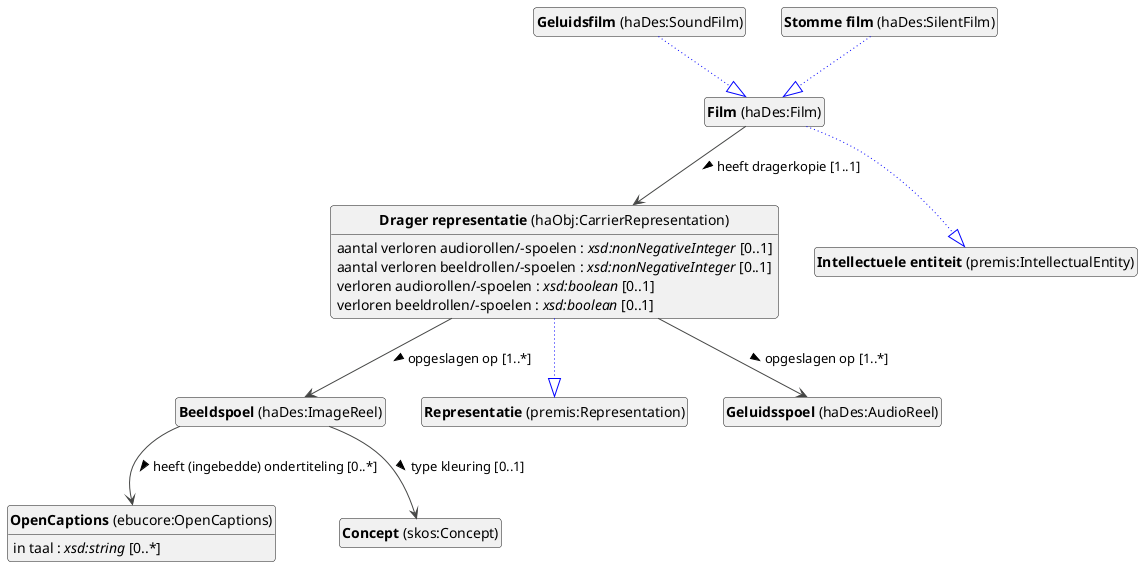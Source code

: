 @startuml
!theme vibrant
skinparam classFontSize 14
!define LIGHTORANGE
skinparam componentStyle uml2
skinparam wrapMessageWidth 1000
skinparam wrapWidth 1000
' skinparam ArrowColor #Maroon
' Remove shadows
skinparam shadowing false
'skinparam linetype polyline
skinparam ArrowMessageAlignment left
top to bottom direction


class "<b>OpenCaptions</b> (ebucore:OpenCaptions)" as ebucore_OpenCaptions [[#ebucore%3AOpenCaptions]]
class "<b>Beeldspoel</b> (haDes:ImageReel)" as haDes_ImageReel [[#haDes%3AImageReel]]
class "<b>Concept</b> (skos:Concept)" as skos_Concept [[../../terms/nl#skos%3AConcept]]
class "<b>Drager representatie</b> (haObj:CarrierRepresentation)" as haObj_CarrierRepresentation [[../../audiovisual/nl#haObj%3ACarrierRepresentation]]
class "<b>Representatie</b> (premis:Representation)" as premis_Representation [[#premis%3ARepresentation]]
class "<b>Film</b> (haDes:Film)" as haDes_Film [[#haDes%3AFilm]]
class "<b>Intellectuele entiteit</b> (premis:IntellectualEntity)" as premis_IntellectualEntity [[#premis%3AIntellectualEntity]]
class "<b>Geluidsfilm</b> (haDes:SoundFilm)" as haDes_SoundFilm [[#haDes%3ASoundFilm]]
class "<b>Film</b> (haDes:Film)" as haDes_Film [[#haDes%3AFilm]]
class "<b>Geluidsspoel</b> (haDes:AudioReel)" as haDes_AudioReel [[#haDes%3AAudioReel]]
class "<b>Stomme film</b> (haDes:SilentFilm)" as haDes_SilentFilm [[#haDes%3ASilentFilm]]
class "<b>Film</b> (haDes:Film)" as haDes_Film [[#haDes%3AFilm]]


ebucore_OpenCaptions : in taal : <i>xsd:string</i> [0..*]



haDes_ImageReel --> ebucore_OpenCaptions :heeft (ingebedde) ondertiteling [0..*]  > 
haDes_ImageReel --> skos_Concept :type kleuring [0..1]  > 



haObj_CarrierRepresentation --|> premis_Representation #blue;line.dotted;text:blue

haObj_CarrierRepresentation : aantal (film)rollen/-spoelen : <i>xsd:nonNegativeInteger</i> [0..1]
haObj_CarrierRepresentation : aantal verloren audiorollen/-spoelen : <i>xsd:nonNegativeInteger</i> [0..1]
haObj_CarrierRepresentation : aantal verloren beeldrollen/-spoelen : <i>xsd:nonNegativeInteger</i> [0..1]
haObj_CarrierRepresentation : verloren audiorollen/-spoelen : <i>xsd:boolean</i> [0..1]
haObj_CarrierRepresentation : verloren beeldrollen/-spoelen : <i>xsd:boolean</i> [0..1]
haObj_CarrierRepresentation --> haDes_AudioReel :opgeslagen op [1..*]  > 
haObj_CarrierRepresentation --> haDes_ImageReel :opgeslagen op [1..*]  > 



haDes_Film --|> premis_IntellectualEntity #blue;line.dotted;text:blue

haDes_Film --> haObj_CarrierRepresentation :heeft dragerkopie [1..1]  > 

haDes_SoundFilm --|> haDes_Film #blue;line.dotted;text:blue




haDes_SilentFilm --|> haDes_Film #blue;line.dotted;text:blue



hide circle
hide methods
hide empty members
@enduml


